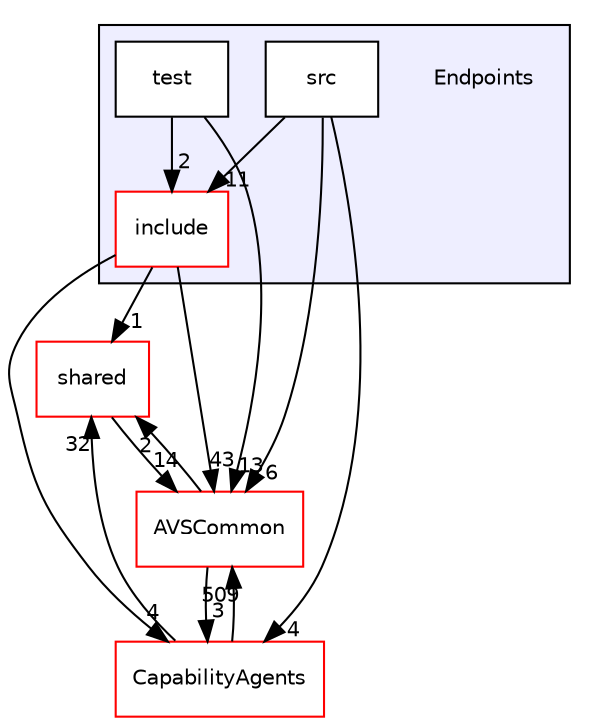 digraph "/workplace/avs-device-sdk/Endpoints" {
  compound=true
  node [ fontsize="10", fontname="Helvetica"];
  edge [ labelfontsize="10", labelfontname="Helvetica"];
  subgraph clusterdir_0a90cfc4c6fc93350190d2c91cca5e69 {
    graph [ bgcolor="#eeeeff", pencolor="black", label="" URL="dir_0a90cfc4c6fc93350190d2c91cca5e69.html"];
    dir_0a90cfc4c6fc93350190d2c91cca5e69 [shape=plaintext label="Endpoints"];
    dir_7a58df4bcbb68d87015859ee7ca53249 [shape=box label="include" color="red" fillcolor="white" style="filled" URL="dir_7a58df4bcbb68d87015859ee7ca53249.html"];
    dir_e1fb5485b87f3a7aca77289e7fd9cb2a [shape=box label="src" color="black" fillcolor="white" style="filled" URL="dir_e1fb5485b87f3a7aca77289e7fd9cb2a.html"];
    dir_8129760450274e680fc326a2191f6766 [shape=box label="test" color="black" fillcolor="white" style="filled" URL="dir_8129760450274e680fc326a2191f6766.html"];
  }
  dir_9982052f7ce695d12571567315b2fafa [shape=box label="shared" fillcolor="white" style="filled" color="red" URL="dir_9982052f7ce695d12571567315b2fafa.html"];
  dir_7cf910bd1d7603f12ef47ff650cec893 [shape=box label="CapabilityAgents" fillcolor="white" style="filled" color="red" URL="dir_7cf910bd1d7603f12ef47ff650cec893.html"];
  dir_13e65effb2bde530b17b3d5eefcd0266 [shape=box label="AVSCommon" fillcolor="white" style="filled" color="red" URL="dir_13e65effb2bde530b17b3d5eefcd0266.html"];
  dir_e1fb5485b87f3a7aca77289e7fd9cb2a->dir_7cf910bd1d7603f12ef47ff650cec893 [headlabel="4", labeldistance=1.5 headhref="dir_000517_000357.html"];
  dir_e1fb5485b87f3a7aca77289e7fd9cb2a->dir_13e65effb2bde530b17b3d5eefcd0266 [headlabel="6", labeldistance=1.5 headhref="dir_000517_000017.html"];
  dir_e1fb5485b87f3a7aca77289e7fd9cb2a->dir_7a58df4bcbb68d87015859ee7ca53249 [headlabel="11", labeldistance=1.5 headhref="dir_000517_000515.html"];
  dir_9982052f7ce695d12571567315b2fafa->dir_13e65effb2bde530b17b3d5eefcd0266 [headlabel="14", labeldistance=1.5 headhref="dir_000598_000017.html"];
  dir_7cf910bd1d7603f12ef47ff650cec893->dir_9982052f7ce695d12571567315b2fafa [headlabel="32", labeldistance=1.5 headhref="dir_000357_000598.html"];
  dir_7cf910bd1d7603f12ef47ff650cec893->dir_13e65effb2bde530b17b3d5eefcd0266 [headlabel="509", labeldistance=1.5 headhref="dir_000357_000017.html"];
  dir_13e65effb2bde530b17b3d5eefcd0266->dir_9982052f7ce695d12571567315b2fafa [headlabel="2", labeldistance=1.5 headhref="dir_000017_000598.html"];
  dir_13e65effb2bde530b17b3d5eefcd0266->dir_7cf910bd1d7603f12ef47ff650cec893 [headlabel="3", labeldistance=1.5 headhref="dir_000017_000357.html"];
  dir_8129760450274e680fc326a2191f6766->dir_13e65effb2bde530b17b3d5eefcd0266 [headlabel="13", labeldistance=1.5 headhref="dir_000518_000017.html"];
  dir_8129760450274e680fc326a2191f6766->dir_7a58df4bcbb68d87015859ee7ca53249 [headlabel="2", labeldistance=1.5 headhref="dir_000518_000515.html"];
  dir_7a58df4bcbb68d87015859ee7ca53249->dir_9982052f7ce695d12571567315b2fafa [headlabel="1", labeldistance=1.5 headhref="dir_000515_000598.html"];
  dir_7a58df4bcbb68d87015859ee7ca53249->dir_7cf910bd1d7603f12ef47ff650cec893 [headlabel="4", labeldistance=1.5 headhref="dir_000515_000357.html"];
  dir_7a58df4bcbb68d87015859ee7ca53249->dir_13e65effb2bde530b17b3d5eefcd0266 [headlabel="43", labeldistance=1.5 headhref="dir_000515_000017.html"];
}
